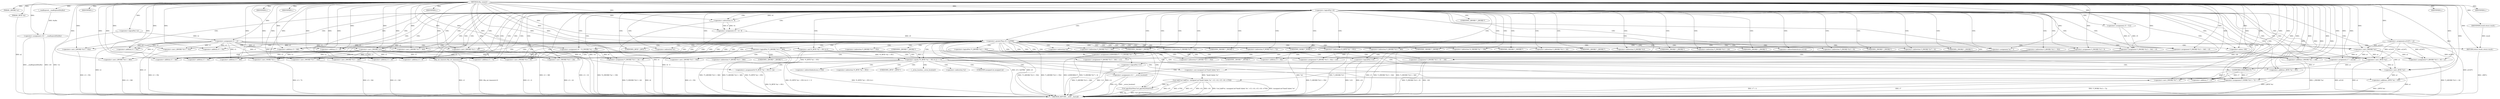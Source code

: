 digraph tftp_connect {  
"1000118" [label = "(METHOD,tftp_connect)" ]
"1000352" [label = "(METHOD_RETURN,__int64 __fastcall)" ]
"1000119" [label = "(PARAM,_QWORD *a1)" ]
"1000120" [label = "(PARAM,_BYTE *a2)" ]
"1000139" [label = "(<operator>.assignment,v18 = __readfsqword(0x28u))" ]
"1000141" [label = "(__readfsqword,__readfsqword(0x28u))" ]
"1000143" [label = "(<operator>.assignment,a1[167] = v2)" ]
"1000149" [label = "(<operator>.logicalNot,!v2)" ]
"1000151" [label = "(IDENTIFIER,L,)" ]
"1000152" [label = "(<operator>.assignment,v3 = v2)" ]
"1000156" [label = "(<operator>.logicalNot,!v4)" ]
"1000159" [label = "(<operator>.assignment,v5 = 512)" ]
"1000164" [label = "(<operator>.cast,(_QWORD *)(v3 + 352))" ]
"1000166" [label = "(<operator>.addition,v3 + 352)" ]
"1000171" [label = "(<operator>.assignment,*(_QWORD *)(v3 + 352) = v10)" ]
"1000173" [label = "(<operator>.cast,(_QWORD *)(v3 + 352))" ]
"1000175" [label = "(<operator>.addition,v3 + 352)" ]
"1000180" [label = "(<operator>.logicalNot,!v10)" ]
"1000182" [label = "(IDENTIFIER,L,)" ]
"1000184" [label = "(<operator>.assignment,v9 = v4 - 8)" ]
"1000186" [label = "(<operator>.subtraction,v4 - 8)" ]
"1000189" [label = "(IDENTIFIER,L,)" ]
"1000191" [label = "(<operator>.greaterThan,v9 > 0xFFB0)" ]
"1000194" [label = "(RETURN,return result;,return result;)" ]
"1000195" [label = "(IDENTIFIER,result,return result;)" ]
"1000197" [label = "(<operator>.logicalNot,!*(_QWORD *)(v3 + 352))" ]
"1000199" [label = "(<operator>.cast,(_QWORD *)(v3 + 352))" ]
"1000201" [label = "(<operator>.addition,v3 + 352)" ]
"1000207" [label = "(<operator>.logicalNot,!*(_QWORD *)(v3 + 360))" ]
"1000209" [label = "(<operator>.cast,(_QWORD *)(v3 + 360))" ]
"1000211" [label = "(<operator>.addition,v3 + 360)" ]
"1000215" [label = "(<operator>.assignment,*(_QWORD *)(v3 + 360) = v11)" ]
"1000217" [label = "(<operator>.cast,(_QWORD *)(v3 + 360))" ]
"1000219" [label = "(<operator>.addition,v3 + 360)" ]
"1000224" [label = "(<operator>.logicalNot,!v11)" ]
"1000226" [label = "(IDENTIFIER,L,)" ]
"1000227" [label = "(<operator>.assignment,v6 = *((_DWORD *)a1 + 156))" ]
"1000230" [label = "(<operator>.addition,(_DWORD *)a1 + 156)" ]
"1000231" [label = "(<operator>.cast,(_DWORD *)a1)" ]
"1000235" [label = "(<operator>.assignment,*(_QWORD *)(v3 + 16) = a1)" ]
"1000237" [label = "(<operator>.cast,(_QWORD *)(v3 + 16))" ]
"1000239" [label = "(<operator>.addition,v3 + 16)" ]
"1000243" [label = "(<operator>.assignment,*(_DWORD *)v3 = 0)" ]
"1000245" [label = "(<operator>.cast,(_DWORD *)v3)" ]
"1000249" [label = "(<operator>.assignment,*(_DWORD *)(v3 + 24) = v6)" ]
"1000251" [label = "(<operator>.cast,(_DWORD *)(v3 + 24))" ]
"1000253" [label = "(<operator>.addition,v3 + 24)" ]
"1000257" [label = "(<operator>.assignment,v7 = a1[14])" ]
"1000262" [label = "(<operator>.assignment,*(_DWORD *)(v3 + 8) = -100)" ]
"1000264" [label = "(<operator>.cast,(_DWORD *)(v3 + 8))" ]
"1000266" [label = "(<operator>.addition,v3 + 8)" ]
"1000269" [label = "(<operator>.minus,-100)" ]
"1000271" [label = "(<operator>.assignment,LODWORD(v7) = *(_DWORD *)(v7 + 4))" ]
"1000272" [label = "(LODWORD,LODWORD(v7))" ]
"1000275" [label = "(<operator>.cast,(_DWORD *)(v7 + 4))" ]
"1000277" [label = "(<operator>.addition,v7 + 4)" ]
"1000280" [label = "(<operator>.assignment,*(_DWORD *)(v3 + 340) = v5)" ]
"1000282" [label = "(<operator>.cast,(_DWORD *)(v3 + 340))" ]
"1000284" [label = "(<operator>.addition,v3 + 340)" ]
"1000288" [label = "(<operator>.assignment,*(_DWORD *)(v3 + 344) = v5)" ]
"1000290" [label = "(<operator>.cast,(_DWORD *)(v3 + 344))" ]
"1000292" [label = "(<operator>.addition,v3 + 344)" ]
"1000296" [label = "(<operator>.assignment,*(_WORD *)(v3 + 72) = v7)" ]
"1000298" [label = "(<operator>.cast,(_WORD *)(v3 + 72))" ]
"1000300" [label = "(<operator>.addition,v3 + 72)" ]
"1000304" [label = "(tftp_set_timeouts,tftp_set_timeouts(v3))" ]
"1000307" [label = "(<operator>.equals,(*((_BYTE *)a1 + 951) & 2) == 0)" ]
"1000308" [label = "(<operator>.and,*((_BYTE *)a1 + 951) & 2)" ]
"1000310" [label = "(<operator>.addition,(_BYTE *)a1 + 951)" ]
"1000311" [label = "(<operator>.cast,(_BYTE *)a1)" ]
"1000319" [label = "(<operator>.assignment,v12 = __errno_location())" ]
"1000322" [label = "(Curl_failf,Curl_failf(*a1, (unsigned int)\"bind() failed; %s\", v13, v14, v15, v16, v17[0]))" ]
"1000325" [label = "(<operator>.cast,(unsigned int)\"bind() failed; %s\")" ]
"1000335" [label = "(IDENTIFIER,L,)" ]
"1000336" [label = "(<operators>.assignmentOr,*((_BYTE *)a1 + 951) |= 2u)" ]
"1000338" [label = "(<operator>.addition,(_BYTE *)a1 + 951)" ]
"1000339" [label = "(<operator>.cast,(_BYTE *)a1)" ]
"1000344" [label = "(Curl_pgrsStartNow,Curl_pgrsStartNow(*a1))" ]
"1000347" [label = "(<operator>.assignment,*a2 = 1)" ]
"1000351" [label = "(IDENTIFIER,L,)" ]
"1000163" [label = "(<operator>.indirection,*(_QWORD *)(v3 + 352))" ]
"1000165" [label = "(UNKNOWN,_QWORD *,_QWORD *)" ]
"1000172" [label = "(<operator>.indirection,*(_QWORD *)(v3 + 352))" ]
"1000174" [label = "(UNKNOWN,_QWORD *,_QWORD *)" ]
"1000198" [label = "(<operator>.indirection,*(_QWORD *)(v3 + 352))" ]
"1000200" [label = "(UNKNOWN,_QWORD *,_QWORD *)" ]
"1000208" [label = "(<operator>.indirection,*(_QWORD *)(v3 + 360))" ]
"1000210" [label = "(UNKNOWN,_QWORD *,_QWORD *)" ]
"1000216" [label = "(<operator>.indirection,*(_QWORD *)(v3 + 360))" ]
"1000218" [label = "(UNKNOWN,_QWORD *,_QWORD *)" ]
"1000229" [label = "(<operator>.indirection,*((_DWORD *)a1 + 156))" ]
"1000232" [label = "(UNKNOWN,_DWORD *,_DWORD *)" ]
"1000236" [label = "(<operator>.indirection,*(_QWORD *)(v3 + 16))" ]
"1000238" [label = "(UNKNOWN,_QWORD *,_QWORD *)" ]
"1000244" [label = "(<operator>.indirection,*(_DWORD *)v3)" ]
"1000246" [label = "(UNKNOWN,_DWORD *,_DWORD *)" ]
"1000250" [label = "(<operator>.indirection,*(_DWORD *)(v3 + 24))" ]
"1000252" [label = "(UNKNOWN,_DWORD *,_DWORD *)" ]
"1000259" [label = "(<operator>.indirectIndexAccess,a1[14])" ]
"1000263" [label = "(<operator>.indirection,*(_DWORD *)(v3 + 8))" ]
"1000265" [label = "(UNKNOWN,_DWORD *,_DWORD *)" ]
"1000274" [label = "(<operator>.indirection,*(_DWORD *)(v7 + 4))" ]
"1000276" [label = "(UNKNOWN,_DWORD *,_DWORD *)" ]
"1000281" [label = "(<operator>.indirection,*(_DWORD *)(v3 + 340))" ]
"1000283" [label = "(UNKNOWN,_DWORD *,_DWORD *)" ]
"1000289" [label = "(<operator>.indirection,*(_DWORD *)(v3 + 344))" ]
"1000291" [label = "(UNKNOWN,_DWORD *,_DWORD *)" ]
"1000297" [label = "(<operator>.indirection,*(_WORD *)(v3 + 72))" ]
"1000299" [label = "(UNKNOWN,_WORD *,_WORD *)" ]
"1000309" [label = "(<operator>.indirection,*((_BYTE *)a1 + 951))" ]
"1000312" [label = "(UNKNOWN,_BYTE *,_BYTE *)" ]
"1000321" [label = "(__errno_location,__errno_location())" ]
"1000323" [label = "(<operator>.indirection,*a1)" ]
"1000326" [label = "(UNKNOWN,unsigned int,unsigned int)" ]
"1000332" [label = "(<operator>.indirectIndexAccess,v17[0])" ]
"1000337" [label = "(<operator>.indirection,*((_BYTE *)a1 + 951))" ]
"1000340" [label = "(UNKNOWN,_BYTE *,_BYTE *)" ]
"1000345" [label = "(<operator>.indirection,*a1)" ]
"1000348" [label = "(<operator>.indirection,*a2)" ]
  "1000304" -> "1000352"  [ label = "DDG: tftp_set_timeouts(v3)"] 
  "1000338" -> "1000352"  [ label = "DDG: (_BYTE *)a1"] 
  "1000308" -> "1000352"  [ label = "DDG: *((_BYTE *)a1 + 951)"] 
  "1000288" -> "1000352"  [ label = "DDG: *(_DWORD *)(v3 + 344)"] 
  "1000180" -> "1000352"  [ label = "DDG: v10"] 
  "1000143" -> "1000352"  [ label = "DDG: a1[167]"] 
  "1000288" -> "1000352"  [ label = "DDG: v5"] 
  "1000347" -> "1000352"  [ label = "DDG: *a2"] 
  "1000191" -> "1000352"  [ label = "DDG: v9 > 0xFFB0"] 
  "1000307" -> "1000352"  [ label = "DDG: (*((_BYTE *)a1 + 951) & 2) == 0"] 
  "1000322" -> "1000352"  [ label = "DDG: Curl_failf(*a1, (unsigned int)\"bind() failed; %s\", v13, v14, v15, v16, v17[0])"] 
  "1000120" -> "1000352"  [ label = "DDG: a2"] 
  "1000322" -> "1000352"  [ label = "DDG: (unsigned int)\"bind() failed; %s\""] 
  "1000237" -> "1000352"  [ label = "DDG: v3 + 16"] 
  "1000164" -> "1000352"  [ label = "DDG: v3 + 352"] 
  "1000243" -> "1000352"  [ label = "DDG: *(_DWORD *)v3"] 
  "1000344" -> "1000352"  [ label = "DDG: Curl_pgrsStartNow(*a1)"] 
  "1000322" -> "1000352"  [ label = "DDG: v15"] 
  "1000257" -> "1000352"  [ label = "DDG: a1[14]"] 
  "1000319" -> "1000352"  [ label = "DDG: __errno_location()"] 
  "1000262" -> "1000352"  [ label = "DDG: -100"] 
  "1000336" -> "1000352"  [ label = "DDG: *((_BYTE *)a1 + 951)"] 
  "1000307" -> "1000352"  [ label = "DDG: *((_BYTE *)a1 + 951) & 2"] 
  "1000156" -> "1000352"  [ label = "DDG: v4"] 
  "1000209" -> "1000352"  [ label = "DDG: v3 + 360"] 
  "1000311" -> "1000352"  [ label = "DDG: a1"] 
  "1000227" -> "1000352"  [ label = "DDG: *((_DWORD *)a1 + 156)"] 
  "1000249" -> "1000352"  [ label = "DDG: v6"] 
  "1000271" -> "1000352"  [ label = "DDG: *(_DWORD *)(v7 + 4)"] 
  "1000271" -> "1000352"  [ label = "DDG: LODWORD(v7)"] 
  "1000319" -> "1000352"  [ label = "DDG: v12"] 
  "1000264" -> "1000352"  [ label = "DDG: v3 + 8"] 
  "1000339" -> "1000352"  [ label = "DDG: a1"] 
  "1000249" -> "1000352"  [ label = "DDG: *(_DWORD *)(v3 + 24)"] 
  "1000152" -> "1000352"  [ label = "DDG: v3"] 
  "1000290" -> "1000352"  [ label = "DDG: v3 + 344"] 
  "1000224" -> "1000352"  [ label = "DDG: !v11"] 
  "1000149" -> "1000352"  [ label = "DDG: !v2"] 
  "1000180" -> "1000352"  [ label = "DDG: !v10"] 
  "1000344" -> "1000352"  [ label = "DDG: *a1"] 
  "1000251" -> "1000352"  [ label = "DDG: v3 + 24"] 
  "1000235" -> "1000352"  [ label = "DDG: *(_QWORD *)(v3 + 16)"] 
  "1000275" -> "1000352"  [ label = "DDG: v7 + 4"] 
  "1000262" -> "1000352"  [ label = "DDG: *(_DWORD *)(v3 + 8)"] 
  "1000207" -> "1000352"  [ label = "DDG: !*(_QWORD *)(v3 + 360)"] 
  "1000224" -> "1000352"  [ label = "DDG: v11"] 
  "1000296" -> "1000352"  [ label = "DDG: v7"] 
  "1000197" -> "1000352"  [ label = "DDG: *(_QWORD *)(v3 + 352)"] 
  "1000322" -> "1000352"  [ label = "DDG: v17[0]"] 
  "1000230" -> "1000352"  [ label = "DDG: (_DWORD *)a1"] 
  "1000310" -> "1000352"  [ label = "DDG: (_BYTE *)a1"] 
  "1000207" -> "1000352"  [ label = "DDG: *(_QWORD *)(v3 + 360)"] 
  "1000280" -> "1000352"  [ label = "DDG: *(_DWORD *)(v3 + 340)"] 
  "1000139" -> "1000352"  [ label = "DDG: __readfsqword(0x28u)"] 
  "1000191" -> "1000352"  [ label = "DDG: v9"] 
  "1000156" -> "1000352"  [ label = "DDG: !v4"] 
  "1000199" -> "1000352"  [ label = "DDG: v3 + 352"] 
  "1000322" -> "1000352"  [ label = "DDG: v13"] 
  "1000298" -> "1000352"  [ label = "DDG: v3 + 72"] 
  "1000186" -> "1000352"  [ label = "DDG: v4"] 
  "1000322" -> "1000352"  [ label = "DDG: v14"] 
  "1000139" -> "1000352"  [ label = "DDG: v18"] 
  "1000215" -> "1000352"  [ label = "DDG: *(_QWORD *)(v3 + 360)"] 
  "1000282" -> "1000352"  [ label = "DDG: v3 + 340"] 
  "1000304" -> "1000352"  [ label = "DDG: v3"] 
  "1000171" -> "1000352"  [ label = "DDG: *(_QWORD *)(v3 + 352)"] 
  "1000197" -> "1000352"  [ label = "DDG: !*(_QWORD *)(v3 + 352)"] 
  "1000296" -> "1000352"  [ label = "DDG: *(_WORD *)(v3 + 72)"] 
  "1000173" -> "1000352"  [ label = "DDG: v3 + 352"] 
  "1000152" -> "1000352"  [ label = "DDG: v2"] 
  "1000217" -> "1000352"  [ label = "DDG: v3 + 360"] 
  "1000184" -> "1000352"  [ label = "DDG: v4 - 8"] 
  "1000322" -> "1000352"  [ label = "DDG: v16"] 
  "1000194" -> "1000352"  [ label = "DDG: <RET>"] 
  "1000118" -> "1000119"  [ label = "DDG: "] 
  "1000118" -> "1000120"  [ label = "DDG: "] 
  "1000141" -> "1000139"  [ label = "DDG: 0x28u"] 
  "1000118" -> "1000139"  [ label = "DDG: "] 
  "1000118" -> "1000141"  [ label = "DDG: "] 
  "1000118" -> "1000143"  [ label = "DDG: "] 
  "1000118" -> "1000149"  [ label = "DDG: "] 
  "1000118" -> "1000151"  [ label = "DDG: "] 
  "1000149" -> "1000152"  [ label = "DDG: v2"] 
  "1000118" -> "1000152"  [ label = "DDG: "] 
  "1000118" -> "1000156"  [ label = "DDG: "] 
  "1000118" -> "1000159"  [ label = "DDG: "] 
  "1000152" -> "1000164"  [ label = "DDG: v3"] 
  "1000118" -> "1000164"  [ label = "DDG: "] 
  "1000152" -> "1000166"  [ label = "DDG: v3"] 
  "1000118" -> "1000166"  [ label = "DDG: "] 
  "1000118" -> "1000171"  [ label = "DDG: "] 
  "1000118" -> "1000173"  [ label = "DDG: "] 
  "1000152" -> "1000173"  [ label = "DDG: v3"] 
  "1000118" -> "1000175"  [ label = "DDG: "] 
  "1000152" -> "1000175"  [ label = "DDG: v3"] 
  "1000118" -> "1000180"  [ label = "DDG: "] 
  "1000118" -> "1000182"  [ label = "DDG: "] 
  "1000186" -> "1000184"  [ label = "DDG: v4"] 
  "1000186" -> "1000184"  [ label = "DDG: 8"] 
  "1000118" -> "1000184"  [ label = "DDG: "] 
  "1000156" -> "1000186"  [ label = "DDG: v4"] 
  "1000118" -> "1000186"  [ label = "DDG: "] 
  "1000118" -> "1000189"  [ label = "DDG: "] 
  "1000184" -> "1000191"  [ label = "DDG: v9"] 
  "1000118" -> "1000191"  [ label = "DDG: "] 
  "1000195" -> "1000194"  [ label = "DDG: result"] 
  "1000118" -> "1000194"  [ label = "DDG: "] 
  "1000118" -> "1000195"  [ label = "DDG: "] 
  "1000152" -> "1000199"  [ label = "DDG: v3"] 
  "1000118" -> "1000199"  [ label = "DDG: "] 
  "1000152" -> "1000201"  [ label = "DDG: v3"] 
  "1000118" -> "1000201"  [ label = "DDG: "] 
  "1000118" -> "1000209"  [ label = "DDG: "] 
  "1000152" -> "1000209"  [ label = "DDG: v3"] 
  "1000118" -> "1000211"  [ label = "DDG: "] 
  "1000152" -> "1000211"  [ label = "DDG: v3"] 
  "1000118" -> "1000215"  [ label = "DDG: "] 
  "1000118" -> "1000217"  [ label = "DDG: "] 
  "1000152" -> "1000217"  [ label = "DDG: v3"] 
  "1000118" -> "1000219"  [ label = "DDG: "] 
  "1000152" -> "1000219"  [ label = "DDG: v3"] 
  "1000118" -> "1000224"  [ label = "DDG: "] 
  "1000118" -> "1000226"  [ label = "DDG: "] 
  "1000118" -> "1000227"  [ label = "DDG: "] 
  "1000231" -> "1000230"  [ label = "DDG: a1"] 
  "1000143" -> "1000231"  [ label = "DDG: a1[167]"] 
  "1000118" -> "1000231"  [ label = "DDG: "] 
  "1000118" -> "1000230"  [ label = "DDG: "] 
  "1000143" -> "1000235"  [ label = "DDG: a1[167]"] 
  "1000231" -> "1000235"  [ label = "DDG: a1"] 
  "1000118" -> "1000235"  [ label = "DDG: "] 
  "1000118" -> "1000237"  [ label = "DDG: "] 
  "1000152" -> "1000237"  [ label = "DDG: v3"] 
  "1000118" -> "1000239"  [ label = "DDG: "] 
  "1000152" -> "1000239"  [ label = "DDG: v3"] 
  "1000118" -> "1000243"  [ label = "DDG: "] 
  "1000118" -> "1000245"  [ label = "DDG: "] 
  "1000152" -> "1000245"  [ label = "DDG: v3"] 
  "1000227" -> "1000249"  [ label = "DDG: v6"] 
  "1000118" -> "1000249"  [ label = "DDG: "] 
  "1000245" -> "1000251"  [ label = "DDG: v3"] 
  "1000118" -> "1000251"  [ label = "DDG: "] 
  "1000245" -> "1000253"  [ label = "DDG: v3"] 
  "1000118" -> "1000253"  [ label = "DDG: "] 
  "1000143" -> "1000257"  [ label = "DDG: a1[167]"] 
  "1000231" -> "1000257"  [ label = "DDG: a1"] 
  "1000118" -> "1000257"  [ label = "DDG: "] 
  "1000269" -> "1000262"  [ label = "DDG: 100"] 
  "1000118" -> "1000264"  [ label = "DDG: "] 
  "1000245" -> "1000264"  [ label = "DDG: v3"] 
  "1000118" -> "1000266"  [ label = "DDG: "] 
  "1000245" -> "1000266"  [ label = "DDG: v3"] 
  "1000118" -> "1000269"  [ label = "DDG: "] 
  "1000257" -> "1000272"  [ label = "DDG: v7"] 
  "1000118" -> "1000272"  [ label = "DDG: "] 
  "1000272" -> "1000275"  [ label = "DDG: v7"] 
  "1000118" -> "1000275"  [ label = "DDG: "] 
  "1000272" -> "1000277"  [ label = "DDG: v7"] 
  "1000118" -> "1000277"  [ label = "DDG: "] 
  "1000159" -> "1000280"  [ label = "DDG: v5"] 
  "1000118" -> "1000280"  [ label = "DDG: "] 
  "1000118" -> "1000282"  [ label = "DDG: "] 
  "1000245" -> "1000282"  [ label = "DDG: v3"] 
  "1000118" -> "1000284"  [ label = "DDG: "] 
  "1000245" -> "1000284"  [ label = "DDG: v3"] 
  "1000118" -> "1000288"  [ label = "DDG: "] 
  "1000159" -> "1000288"  [ label = "DDG: v5"] 
  "1000118" -> "1000290"  [ label = "DDG: "] 
  "1000245" -> "1000290"  [ label = "DDG: v3"] 
  "1000118" -> "1000292"  [ label = "DDG: "] 
  "1000245" -> "1000292"  [ label = "DDG: v3"] 
  "1000118" -> "1000296"  [ label = "DDG: "] 
  "1000272" -> "1000296"  [ label = "DDG: v7"] 
  "1000118" -> "1000298"  [ label = "DDG: "] 
  "1000245" -> "1000298"  [ label = "DDG: v3"] 
  "1000118" -> "1000300"  [ label = "DDG: "] 
  "1000245" -> "1000300"  [ label = "DDG: v3"] 
  "1000118" -> "1000304"  [ label = "DDG: "] 
  "1000245" -> "1000304"  [ label = "DDG: v3"] 
  "1000308" -> "1000307"  [ label = "DDG: *((_BYTE *)a1 + 951)"] 
  "1000308" -> "1000307"  [ label = "DDG: 2"] 
  "1000311" -> "1000310"  [ label = "DDG: a1"] 
  "1000143" -> "1000311"  [ label = "DDG: a1[167]"] 
  "1000118" -> "1000311"  [ label = "DDG: "] 
  "1000231" -> "1000311"  [ label = "DDG: a1"] 
  "1000118" -> "1000310"  [ label = "DDG: "] 
  "1000118" -> "1000308"  [ label = "DDG: "] 
  "1000118" -> "1000307"  [ label = "DDG: "] 
  "1000118" -> "1000319"  [ label = "DDG: "] 
  "1000325" -> "1000322"  [ label = "DDG: \"bind() failed; %s\""] 
  "1000118" -> "1000325"  [ label = "DDG: "] 
  "1000118" -> "1000322"  [ label = "DDG: "] 
  "1000118" -> "1000335"  [ label = "DDG: "] 
  "1000118" -> "1000336"  [ label = "DDG: "] 
  "1000308" -> "1000336"  [ label = "DDG: *((_BYTE *)a1 + 951)"] 
  "1000339" -> "1000338"  [ label = "DDG: a1"] 
  "1000143" -> "1000339"  [ label = "DDG: a1[167]"] 
  "1000311" -> "1000339"  [ label = "DDG: a1"] 
  "1000118" -> "1000339"  [ label = "DDG: "] 
  "1000231" -> "1000339"  [ label = "DDG: a1"] 
  "1000118" -> "1000338"  [ label = "DDG: "] 
  "1000322" -> "1000344"  [ label = "DDG: *a1"] 
  "1000118" -> "1000347"  [ label = "DDG: "] 
  "1000118" -> "1000351"  [ label = "DDG: "] 
  "1000156" -> "1000166"  [ label = "CDG: "] 
  "1000156" -> "1000165"  [ label = "CDG: "] 
  "1000156" -> "1000164"  [ label = "CDG: "] 
  "1000156" -> "1000163"  [ label = "CDG: "] 
  "1000156" -> "1000191"  [ label = "CDG: "] 
  "1000156" -> "1000186"  [ label = "CDG: "] 
  "1000156" -> "1000184"  [ label = "CDG: "] 
  "1000156" -> "1000208"  [ label = "CDG: "] 
  "1000156" -> "1000207"  [ label = "CDG: "] 
  "1000156" -> "1000211"  [ label = "CDG: "] 
  "1000156" -> "1000210"  [ label = "CDG: "] 
  "1000156" -> "1000209"  [ label = "CDG: "] 
  "1000156" -> "1000239"  [ label = "CDG: "] 
  "1000156" -> "1000238"  [ label = "CDG: "] 
  "1000156" -> "1000237"  [ label = "CDG: "] 
  "1000156" -> "1000236"  [ label = "CDG: "] 
  "1000156" -> "1000235"  [ label = "CDG: "] 
  "1000156" -> "1000232"  [ label = "CDG: "] 
  "1000156" -> "1000231"  [ label = "CDG: "] 
  "1000156" -> "1000230"  [ label = "CDG: "] 
  "1000156" -> "1000229"  [ label = "CDG: "] 
  "1000156" -> "1000227"  [ label = "CDG: "] 
  "1000156" -> "1000253"  [ label = "CDG: "] 
  "1000156" -> "1000252"  [ label = "CDG: "] 
  "1000156" -> "1000251"  [ label = "CDG: "] 
  "1000156" -> "1000250"  [ label = "CDG: "] 
  "1000156" -> "1000249"  [ label = "CDG: "] 
  "1000156" -> "1000246"  [ label = "CDG: "] 
  "1000156" -> "1000245"  [ label = "CDG: "] 
  "1000156" -> "1000244"  [ label = "CDG: "] 
  "1000156" -> "1000243"  [ label = "CDG: "] 
  "1000156" -> "1000272"  [ label = "CDG: "] 
  "1000156" -> "1000271"  [ label = "CDG: "] 
  "1000156" -> "1000269"  [ label = "CDG: "] 
  "1000156" -> "1000266"  [ label = "CDG: "] 
  "1000156" -> "1000265"  [ label = "CDG: "] 
  "1000156" -> "1000264"  [ label = "CDG: "] 
  "1000156" -> "1000263"  [ label = "CDG: "] 
  "1000156" -> "1000262"  [ label = "CDG: "] 
  "1000156" -> "1000259"  [ label = "CDG: "] 
  "1000156" -> "1000257"  [ label = "CDG: "] 
  "1000156" -> "1000288"  [ label = "CDG: "] 
  "1000156" -> "1000284"  [ label = "CDG: "] 
  "1000156" -> "1000283"  [ label = "CDG: "] 
  "1000156" -> "1000282"  [ label = "CDG: "] 
  "1000156" -> "1000281"  [ label = "CDG: "] 
  "1000156" -> "1000280"  [ label = "CDG: "] 
  "1000156" -> "1000277"  [ label = "CDG: "] 
  "1000156" -> "1000276"  [ label = "CDG: "] 
  "1000156" -> "1000275"  [ label = "CDG: "] 
  "1000156" -> "1000274"  [ label = "CDG: "] 
  "1000156" -> "1000304"  [ label = "CDG: "] 
  "1000156" -> "1000300"  [ label = "CDG: "] 
  "1000156" -> "1000299"  [ label = "CDG: "] 
  "1000156" -> "1000298"  [ label = "CDG: "] 
  "1000156" -> "1000297"  [ label = "CDG: "] 
  "1000156" -> "1000296"  [ label = "CDG: "] 
  "1000156" -> "1000292"  [ label = "CDG: "] 
  "1000156" -> "1000291"  [ label = "CDG: "] 
  "1000156" -> "1000290"  [ label = "CDG: "] 
  "1000156" -> "1000289"  [ label = "CDG: "] 
  "1000156" -> "1000312"  [ label = "CDG: "] 
  "1000156" -> "1000311"  [ label = "CDG: "] 
  "1000156" -> "1000310"  [ label = "CDG: "] 
  "1000156" -> "1000309"  [ label = "CDG: "] 
  "1000156" -> "1000308"  [ label = "CDG: "] 
  "1000156" -> "1000307"  [ label = "CDG: "] 
  "1000156" -> "1000348"  [ label = "CDG: "] 
  "1000156" -> "1000347"  [ label = "CDG: "] 
  "1000156" -> "1000345"  [ label = "CDG: "] 
  "1000156" -> "1000344"  [ label = "CDG: "] 
  "1000156" -> "1000159"  [ label = "CDG: "] 
  "1000163" -> "1000175"  [ label = "CDG: "] 
  "1000163" -> "1000174"  [ label = "CDG: "] 
  "1000163" -> "1000173"  [ label = "CDG: "] 
  "1000163" -> "1000172"  [ label = "CDG: "] 
  "1000163" -> "1000171"  [ label = "CDG: "] 
  "1000163" -> "1000180"  [ label = "CDG: "] 
  "1000191" -> "1000208"  [ label = "CDG: "] 
  "1000191" -> "1000207"  [ label = "CDG: "] 
  "1000191" -> "1000201"  [ label = "CDG: "] 
  "1000191" -> "1000200"  [ label = "CDG: "] 
  "1000191" -> "1000199"  [ label = "CDG: "] 
  "1000191" -> "1000198"  [ label = "CDG: "] 
  "1000191" -> "1000197"  [ label = "CDG: "] 
  "1000191" -> "1000194"  [ label = "CDG: "] 
  "1000191" -> "1000211"  [ label = "CDG: "] 
  "1000191" -> "1000210"  [ label = "CDG: "] 
  "1000191" -> "1000209"  [ label = "CDG: "] 
  "1000191" -> "1000239"  [ label = "CDG: "] 
  "1000191" -> "1000238"  [ label = "CDG: "] 
  "1000191" -> "1000237"  [ label = "CDG: "] 
  "1000191" -> "1000236"  [ label = "CDG: "] 
  "1000191" -> "1000235"  [ label = "CDG: "] 
  "1000191" -> "1000232"  [ label = "CDG: "] 
  "1000191" -> "1000231"  [ label = "CDG: "] 
  "1000191" -> "1000230"  [ label = "CDG: "] 
  "1000191" -> "1000229"  [ label = "CDG: "] 
  "1000191" -> "1000227"  [ label = "CDG: "] 
  "1000191" -> "1000253"  [ label = "CDG: "] 
  "1000191" -> "1000252"  [ label = "CDG: "] 
  "1000191" -> "1000251"  [ label = "CDG: "] 
  "1000191" -> "1000250"  [ label = "CDG: "] 
  "1000191" -> "1000249"  [ label = "CDG: "] 
  "1000191" -> "1000246"  [ label = "CDG: "] 
  "1000191" -> "1000245"  [ label = "CDG: "] 
  "1000191" -> "1000244"  [ label = "CDG: "] 
  "1000191" -> "1000243"  [ label = "CDG: "] 
  "1000191" -> "1000272"  [ label = "CDG: "] 
  "1000191" -> "1000271"  [ label = "CDG: "] 
  "1000191" -> "1000269"  [ label = "CDG: "] 
  "1000191" -> "1000266"  [ label = "CDG: "] 
  "1000191" -> "1000265"  [ label = "CDG: "] 
  "1000191" -> "1000264"  [ label = "CDG: "] 
  "1000191" -> "1000263"  [ label = "CDG: "] 
  "1000191" -> "1000262"  [ label = "CDG: "] 
  "1000191" -> "1000259"  [ label = "CDG: "] 
  "1000191" -> "1000257"  [ label = "CDG: "] 
  "1000191" -> "1000288"  [ label = "CDG: "] 
  "1000191" -> "1000284"  [ label = "CDG: "] 
  "1000191" -> "1000283"  [ label = "CDG: "] 
  "1000191" -> "1000282"  [ label = "CDG: "] 
  "1000191" -> "1000281"  [ label = "CDG: "] 
  "1000191" -> "1000280"  [ label = "CDG: "] 
  "1000191" -> "1000277"  [ label = "CDG: "] 
  "1000191" -> "1000276"  [ label = "CDG: "] 
  "1000191" -> "1000275"  [ label = "CDG: "] 
  "1000191" -> "1000274"  [ label = "CDG: "] 
  "1000191" -> "1000304"  [ label = "CDG: "] 
  "1000191" -> "1000300"  [ label = "CDG: "] 
  "1000191" -> "1000299"  [ label = "CDG: "] 
  "1000191" -> "1000298"  [ label = "CDG: "] 
  "1000191" -> "1000297"  [ label = "CDG: "] 
  "1000191" -> "1000296"  [ label = "CDG: "] 
  "1000191" -> "1000292"  [ label = "CDG: "] 
  "1000191" -> "1000291"  [ label = "CDG: "] 
  "1000191" -> "1000290"  [ label = "CDG: "] 
  "1000191" -> "1000289"  [ label = "CDG: "] 
  "1000191" -> "1000312"  [ label = "CDG: "] 
  "1000191" -> "1000311"  [ label = "CDG: "] 
  "1000191" -> "1000310"  [ label = "CDG: "] 
  "1000191" -> "1000309"  [ label = "CDG: "] 
  "1000191" -> "1000308"  [ label = "CDG: "] 
  "1000191" -> "1000307"  [ label = "CDG: "] 
  "1000191" -> "1000348"  [ label = "CDG: "] 
  "1000191" -> "1000347"  [ label = "CDG: "] 
  "1000191" -> "1000345"  [ label = "CDG: "] 
  "1000191" -> "1000344"  [ label = "CDG: "] 
  "1000197" -> "1000175"  [ label = "CDG: "] 
  "1000197" -> "1000174"  [ label = "CDG: "] 
  "1000197" -> "1000173"  [ label = "CDG: "] 
  "1000197" -> "1000172"  [ label = "CDG: "] 
  "1000197" -> "1000171"  [ label = "CDG: "] 
  "1000197" -> "1000180"  [ label = "CDG: "] 
  "1000207" -> "1000224"  [ label = "CDG: "] 
  "1000207" -> "1000219"  [ label = "CDG: "] 
  "1000207" -> "1000218"  [ label = "CDG: "] 
  "1000207" -> "1000217"  [ label = "CDG: "] 
  "1000207" -> "1000216"  [ label = "CDG: "] 
  "1000207" -> "1000215"  [ label = "CDG: "] 
  "1000307" -> "1000319"  [ label = "CDG: "] 
  "1000307" -> "1000336"  [ label = "CDG: "] 
  "1000307" -> "1000332"  [ label = "CDG: "] 
  "1000307" -> "1000326"  [ label = "CDG: "] 
  "1000307" -> "1000325"  [ label = "CDG: "] 
  "1000307" -> "1000323"  [ label = "CDG: "] 
  "1000307" -> "1000322"  [ label = "CDG: "] 
  "1000307" -> "1000321"  [ label = "CDG: "] 
  "1000307" -> "1000340"  [ label = "CDG: "] 
  "1000307" -> "1000339"  [ label = "CDG: "] 
  "1000307" -> "1000338"  [ label = "CDG: "] 
  "1000307" -> "1000337"  [ label = "CDG: "] 
}

